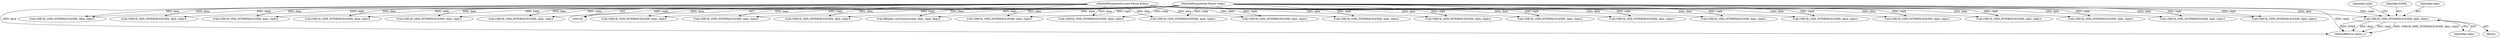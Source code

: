 digraph "0_Android_db829699d3293f254a7387894303451a91278986@pointer" {
"1000577" [label="(Call,CHECK_OMX_INTERFACE(IOMX, data, reply))"];
"1000105" [label="(MethodParameterIn,const Parcel &data)"];
"1000106" [label="(MethodParameterIn,Parcel *reply)"];
"1000576" [label="(Block,)"];
"1001348" [label="(Call,BBinder::onTransact(code, data, reply, flags))"];
"1001312" [label="(Call,CHECK_OMX_INTERFACE(IOMX, data, reply))"];
"1000580" [label="(Identifier,reply)"];
"1000610" [label="(Call,CHECK_OMX_INTERFACE(IOMX, data, reply))"];
"1001261" [label="(Call,CHECK_OMX_INTERFACE(IOMX, data, reply))"];
"1000114" [label="(Call,CHECK_OMX_INTERFACE(IOMX, data, reply))"];
"1000696" [label="(Call,CHECK_OMX_INTERFACE(IOMX, data, reply))"];
"1001201" [label="(Call,CHECK_OMX_INTERFACE(IOMX, data, reply))"];
"1000583" [label="(Identifier,node)"];
"1000785" [label="(Call,CHECK_OMX_INTERFACE(IOMX, data, reply))"];
"1000578" [label="(Identifier,IOMX)"];
"1001230" [label="(Call,CHECK_OMX_INTERFACE(IOMX, data, reply))"];
"1000644" [label="(Call,CHECK_OMX_INTERFACE(IOMX, data, reply))"];
"1000105" [label="(MethodParameterIn,const Parcel &data)"];
"1000138" [label="(Call,CHECK_OMX_INTERFACE(IOMX, data, reply))"];
"1000949" [label="(Call,CHECK_OMX_INTERFACE(IOMX, data, reply))"];
"1001149" [label="(Call,CHECK_OMX_INTERFACE(IOMX, data, reply))"];
"1001353" [label="(MethodReturn,status_t)"];
"1000577" [label="(Call,CHECK_OMX_INTERFACE(IOMX, data, reply))"];
"1000548" [label="(Call,CHECK_OMX_INTERFACE(IOMX, data, reply))"];
"1000106" [label="(MethodParameterIn,Parcel *reply)"];
"1000579" [label="(Identifier,data)"];
"1000245" [label="(Call,CHECK_OMX_INTERFACE(IOMX, data, reply))"];
"1000873" [label="(Call,CHECK_OMX_INTERFACE(IOMX, data, reply))"];
"1001033" [label="(Call,CHECK_OMX_INTERFACE(IOMX, data, reply))"];
"1000228" [label="(Call,CHECK_OMX_INTERFACE(IOMX, data, reply))"];
"1000990" [label="(Call,CHECK_OMX_INTERFACE(IOMX, data, reply))"];
"1000188" [label="(Call,CHECK_OMX_INTERFACE(IOMX, data, reply))"];
"1000278" [label="(Call,CHECK_OMX_INTERFACE(IOMX, data, reply))"];
"1000842" [label="(Call,CHECK_OMX_INTERFACE(IOMX, data, reply))"];
"1000743" [label="(Call,CHECK_OMX_INTERFACE(IOMX, data, reply))"];
"1000928" [label="(Call,CHECK_OMX_INTERFACE(IOMX, data, reply))"];
"1001084" [label="(Call,CHECK_OMX_INTERFACE(IOMX, data, reply))"];
"1000577" -> "1000576"  [label="AST: "];
"1000577" -> "1000580"  [label="CFG: "];
"1000578" -> "1000577"  [label="AST: "];
"1000579" -> "1000577"  [label="AST: "];
"1000580" -> "1000577"  [label="AST: "];
"1000583" -> "1000577"  [label="CFG: "];
"1000577" -> "1001353"  [label="DDG: data"];
"1000577" -> "1001353"  [label="DDG: reply"];
"1000577" -> "1001353"  [label="DDG: CHECK_OMX_INTERFACE(IOMX, data, reply)"];
"1000577" -> "1001353"  [label="DDG: IOMX"];
"1000105" -> "1000577"  [label="DDG: data"];
"1000106" -> "1000577"  [label="DDG: reply"];
"1000105" -> "1000103"  [label="AST: "];
"1000105" -> "1001353"  [label="DDG: data"];
"1000105" -> "1000114"  [label="DDG: data"];
"1000105" -> "1000138"  [label="DDG: data"];
"1000105" -> "1000188"  [label="DDG: data"];
"1000105" -> "1000228"  [label="DDG: data"];
"1000105" -> "1000245"  [label="DDG: data"];
"1000105" -> "1000278"  [label="DDG: data"];
"1000105" -> "1000548"  [label="DDG: data"];
"1000105" -> "1000610"  [label="DDG: data"];
"1000105" -> "1000644"  [label="DDG: data"];
"1000105" -> "1000696"  [label="DDG: data"];
"1000105" -> "1000743"  [label="DDG: data"];
"1000105" -> "1000785"  [label="DDG: data"];
"1000105" -> "1000842"  [label="DDG: data"];
"1000105" -> "1000873"  [label="DDG: data"];
"1000105" -> "1000928"  [label="DDG: data"];
"1000105" -> "1000949"  [label="DDG: data"];
"1000105" -> "1000990"  [label="DDG: data"];
"1000105" -> "1001033"  [label="DDG: data"];
"1000105" -> "1001084"  [label="DDG: data"];
"1000105" -> "1001149"  [label="DDG: data"];
"1000105" -> "1001201"  [label="DDG: data"];
"1000105" -> "1001230"  [label="DDG: data"];
"1000105" -> "1001261"  [label="DDG: data"];
"1000105" -> "1001312"  [label="DDG: data"];
"1000105" -> "1001348"  [label="DDG: data"];
"1000106" -> "1000103"  [label="AST: "];
"1000106" -> "1001353"  [label="DDG: reply"];
"1000106" -> "1000114"  [label="DDG: reply"];
"1000106" -> "1000138"  [label="DDG: reply"];
"1000106" -> "1000188"  [label="DDG: reply"];
"1000106" -> "1000228"  [label="DDG: reply"];
"1000106" -> "1000245"  [label="DDG: reply"];
"1000106" -> "1000278"  [label="DDG: reply"];
"1000106" -> "1000548"  [label="DDG: reply"];
"1000106" -> "1000610"  [label="DDG: reply"];
"1000106" -> "1000644"  [label="DDG: reply"];
"1000106" -> "1000696"  [label="DDG: reply"];
"1000106" -> "1000743"  [label="DDG: reply"];
"1000106" -> "1000785"  [label="DDG: reply"];
"1000106" -> "1000842"  [label="DDG: reply"];
"1000106" -> "1000873"  [label="DDG: reply"];
"1000106" -> "1000928"  [label="DDG: reply"];
"1000106" -> "1000949"  [label="DDG: reply"];
"1000106" -> "1000990"  [label="DDG: reply"];
"1000106" -> "1001033"  [label="DDG: reply"];
"1000106" -> "1001084"  [label="DDG: reply"];
"1000106" -> "1001149"  [label="DDG: reply"];
"1000106" -> "1001201"  [label="DDG: reply"];
"1000106" -> "1001230"  [label="DDG: reply"];
"1000106" -> "1001261"  [label="DDG: reply"];
"1000106" -> "1001312"  [label="DDG: reply"];
"1000106" -> "1001348"  [label="DDG: reply"];
}
